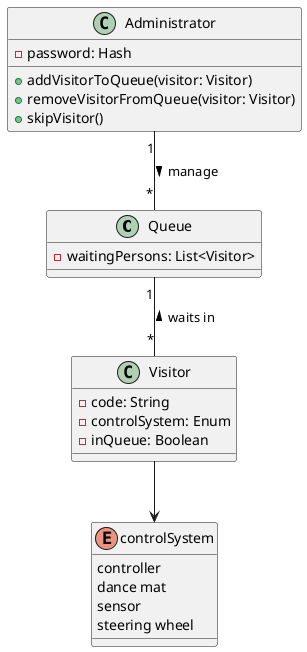 @startuml
class Queue {
    - waitingPersons: List<Visitor>
}

class Visitor {
    - code: String
    - controlSystem: Enum
    - inQueue: Boolean
}

class Administrator {
    - password: Hash
    + addVisitorToQueue(visitor: Visitor)
    + removeVisitorFromQueue(visitor: Visitor)
    + skipVisitor()
}

enum controlSystem {
    controller
    dance mat
    sensor
    steering wheel
}

Queue "1" -- "*" Visitor : < waits in
Administrator "1" -- "*" Queue : > manage
Visitor --> controlSystem
@enduml